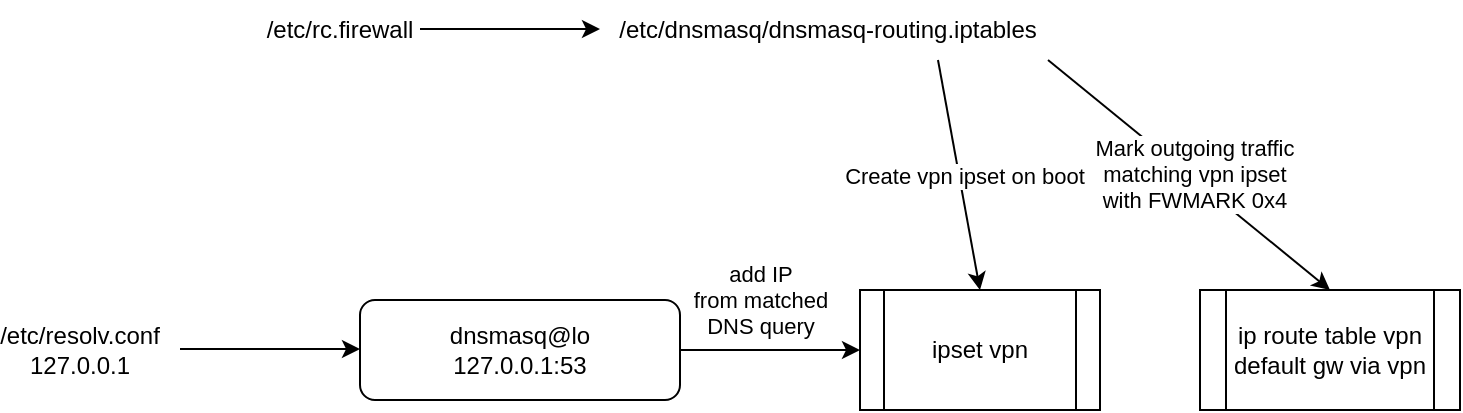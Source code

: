 <mxfile version="15.8.3" type="github">
  <diagram id="uoa_Wlvd-jYCDKDbF1ka" name="Page-1">
    <mxGraphModel dx="1186" dy="875" grid="1" gridSize="10" guides="1" tooltips="1" connect="1" arrows="1" fold="1" page="1" pageScale="1" pageWidth="827" pageHeight="1169" math="0" shadow="0">
      <root>
        <mxCell id="0" />
        <mxCell id="1" parent="0" />
        <mxCell id="ZFirqbm3daGGPWwAtq2X-1" value="dnsmasq@lo&lt;br&gt;127.0.0.1:53" style="rounded=1;whiteSpace=wrap;html=1;" vertex="1" parent="1">
          <mxGeometry x="180" y="430" width="160" height="50" as="geometry" />
        </mxCell>
        <mxCell id="ZFirqbm3daGGPWwAtq2X-2" value="ipset vpn" style="shape=process;whiteSpace=wrap;html=1;backgroundOutline=1;" vertex="1" parent="1">
          <mxGeometry x="430" y="425" width="120" height="60" as="geometry" />
        </mxCell>
        <mxCell id="ZFirqbm3daGGPWwAtq2X-3" value="" style="endArrow=classic;html=1;rounded=0;exitX=1;exitY=0.5;exitDx=0;exitDy=0;entryX=0;entryY=0.5;entryDx=0;entryDy=0;" edge="1" parent="1" source="ZFirqbm3daGGPWwAtq2X-1" target="ZFirqbm3daGGPWwAtq2X-2">
          <mxGeometry width="50" height="50" relative="1" as="geometry">
            <mxPoint x="390" y="470" as="sourcePoint" />
            <mxPoint x="440" y="420" as="targetPoint" />
          </mxGeometry>
        </mxCell>
        <mxCell id="ZFirqbm3daGGPWwAtq2X-4" value="add IP&lt;br&gt;from matched&lt;br&gt;DNS query" style="edgeLabel;html=1;align=center;verticalAlign=middle;resizable=0;points=[];" vertex="1" connectable="0" parent="ZFirqbm3daGGPWwAtq2X-3">
          <mxGeometry x="-0.267" y="1" relative="1" as="geometry">
            <mxPoint x="7" y="-24" as="offset" />
          </mxGeometry>
        </mxCell>
        <mxCell id="ZFirqbm3daGGPWwAtq2X-5" value="/etc/resolv.conf&lt;br&gt;127.0.0.1" style="text;html=1;strokeColor=none;fillColor=none;align=center;verticalAlign=middle;whiteSpace=wrap;rounded=0;" vertex="1" parent="1">
          <mxGeometry x="10" y="440" width="60" height="30" as="geometry" />
        </mxCell>
        <mxCell id="ZFirqbm3daGGPWwAtq2X-6" value="" style="endArrow=classic;html=1;rounded=0;exitX=1;exitY=0.5;exitDx=0;exitDy=0;entryX=0;entryY=0.5;entryDx=0;entryDy=0;" edge="1" parent="1">
          <mxGeometry width="50" height="50" relative="1" as="geometry">
            <mxPoint x="90" y="454.5" as="sourcePoint" />
            <mxPoint x="180" y="454.5" as="targetPoint" />
          </mxGeometry>
        </mxCell>
        <mxCell id="ZFirqbm3daGGPWwAtq2X-9" value="/etc/rc.firewall" style="text;html=1;strokeColor=none;fillColor=none;align=center;verticalAlign=middle;whiteSpace=wrap;rounded=0;" vertex="1" parent="1">
          <mxGeometry x="140" y="280" width="60" height="30" as="geometry" />
        </mxCell>
        <mxCell id="ZFirqbm3daGGPWwAtq2X-10" value="/etc/dnsmasq/dnsmasq-routing.iptables" style="text;html=1;strokeColor=none;fillColor=none;align=center;verticalAlign=middle;whiteSpace=wrap;rounded=0;" vertex="1" parent="1">
          <mxGeometry x="304" y="280" width="220" height="30" as="geometry" />
        </mxCell>
        <mxCell id="ZFirqbm3daGGPWwAtq2X-11" value="" style="endArrow=classic;html=1;rounded=0;exitX=1;exitY=0.5;exitDx=0;exitDy=0;entryX=0;entryY=0.5;entryDx=0;entryDy=0;" edge="1" parent="1">
          <mxGeometry width="50" height="50" relative="1" as="geometry">
            <mxPoint x="210" y="294.5" as="sourcePoint" />
            <mxPoint x="300" y="294.5" as="targetPoint" />
          </mxGeometry>
        </mxCell>
        <mxCell id="ZFirqbm3daGGPWwAtq2X-12" value="" style="endArrow=classic;html=1;rounded=0;exitX=0.75;exitY=1;exitDx=0;exitDy=0;entryX=0.5;entryY=0;entryDx=0;entryDy=0;" edge="1" parent="1" source="ZFirqbm3daGGPWwAtq2X-10" target="ZFirqbm3daGGPWwAtq2X-2">
          <mxGeometry width="50" height="50" relative="1" as="geometry">
            <mxPoint x="110" y="474.5" as="sourcePoint" />
            <mxPoint x="200" y="474.5" as="targetPoint" />
          </mxGeometry>
        </mxCell>
        <mxCell id="ZFirqbm3daGGPWwAtq2X-13" value="Create vpn ipset on boot" style="edgeLabel;html=1;align=center;verticalAlign=middle;resizable=0;points=[];" vertex="1" connectable="0" parent="ZFirqbm3daGGPWwAtq2X-12">
          <mxGeometry x="0.016" y="2" relative="1" as="geometry">
            <mxPoint as="offset" />
          </mxGeometry>
        </mxCell>
        <mxCell id="ZFirqbm3daGGPWwAtq2X-14" value="" style="endArrow=classic;html=1;rounded=0;entryX=0.5;entryY=0;entryDx=0;entryDy=0;exitX=1;exitY=1;exitDx=0;exitDy=0;" edge="1" parent="1" source="ZFirqbm3daGGPWwAtq2X-10" target="ZFirqbm3daGGPWwAtq2X-16">
          <mxGeometry width="50" height="50" relative="1" as="geometry">
            <mxPoint x="590" y="280" as="sourcePoint" />
            <mxPoint x="680" y="425" as="targetPoint" />
          </mxGeometry>
        </mxCell>
        <mxCell id="ZFirqbm3daGGPWwAtq2X-15" value="Mark outgoing traffic&lt;br&gt;matching vpn ipset&lt;br&gt;with FWMARK 0x4" style="edgeLabel;html=1;align=center;verticalAlign=middle;resizable=0;points=[];" vertex="1" connectable="0" parent="ZFirqbm3daGGPWwAtq2X-14">
          <mxGeometry x="0.016" y="2" relative="1" as="geometry">
            <mxPoint as="offset" />
          </mxGeometry>
        </mxCell>
        <mxCell id="ZFirqbm3daGGPWwAtq2X-16" value="ip route table vpn&lt;br&gt;default gw via vpn" style="shape=process;whiteSpace=wrap;html=1;backgroundOutline=1;" vertex="1" parent="1">
          <mxGeometry x="600" y="425" width="130" height="60" as="geometry" />
        </mxCell>
      </root>
    </mxGraphModel>
  </diagram>
</mxfile>
